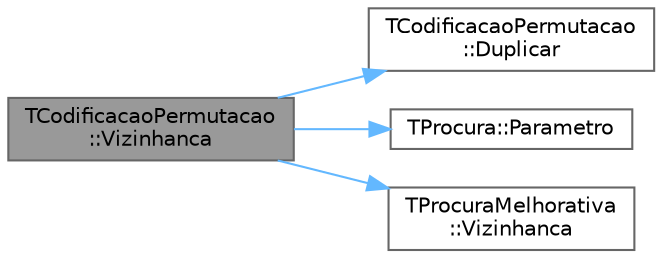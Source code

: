 digraph "TCodificacaoPermutacao::Vizinhanca"
{
 // LATEX_PDF_SIZE
  bgcolor="transparent";
  edge [fontname=Helvetica,fontsize=10,labelfontname=Helvetica,labelfontsize=10];
  node [fontname=Helvetica,fontsize=10,shape=box,height=0.2,width=0.4];
  rankdir="LR";
  Node1 [id="Node000001",label="TCodificacaoPermutacao\l::Vizinhanca",height=0.2,width=0.4,color="gray40", fillcolor="grey60", style="filled", fontcolor="black",tooltip=" "];
  Node1 -> Node2 [id="edge4_Node000001_Node000002",color="steelblue1",style="solid",tooltip=" "];
  Node2 [id="Node000002",label="TCodificacaoPermutacao\l::Duplicar",height=0.2,width=0.4,color="grey40", fillcolor="white", style="filled",URL="$classTCodificacaoPermutacao.html#acc26f6577f8f43d59b1bd4f17fe8b659",tooltip="Cria um objecto que é uma cópia deste."];
  Node1 -> Node3 [id="edge5_Node000001_Node000003",color="steelblue1",style="solid",tooltip=" "];
  Node3 [id="Node000003",label="TProcura::Parametro",height=0.2,width=0.4,color="grey40", fillcolor="white", style="filled",URL="$classTProcura.html#a0e9e692f29af8a5d5279a8647c800437",tooltip=" "];
  Node1 -> Node4 [id="edge6_Node000001_Node000004",color="steelblue1",style="solid",tooltip=" "];
  Node4 [id="Node000004",label="TProcuraMelhorativa\l::Vizinhanca",height=0.2,width=0.4,color="grey40", fillcolor="white", style="filled",URL="$classTProcuraMelhorativa.html#ad268f3d892d6a912f632369e1c9be878",tooltip=" "];
}
